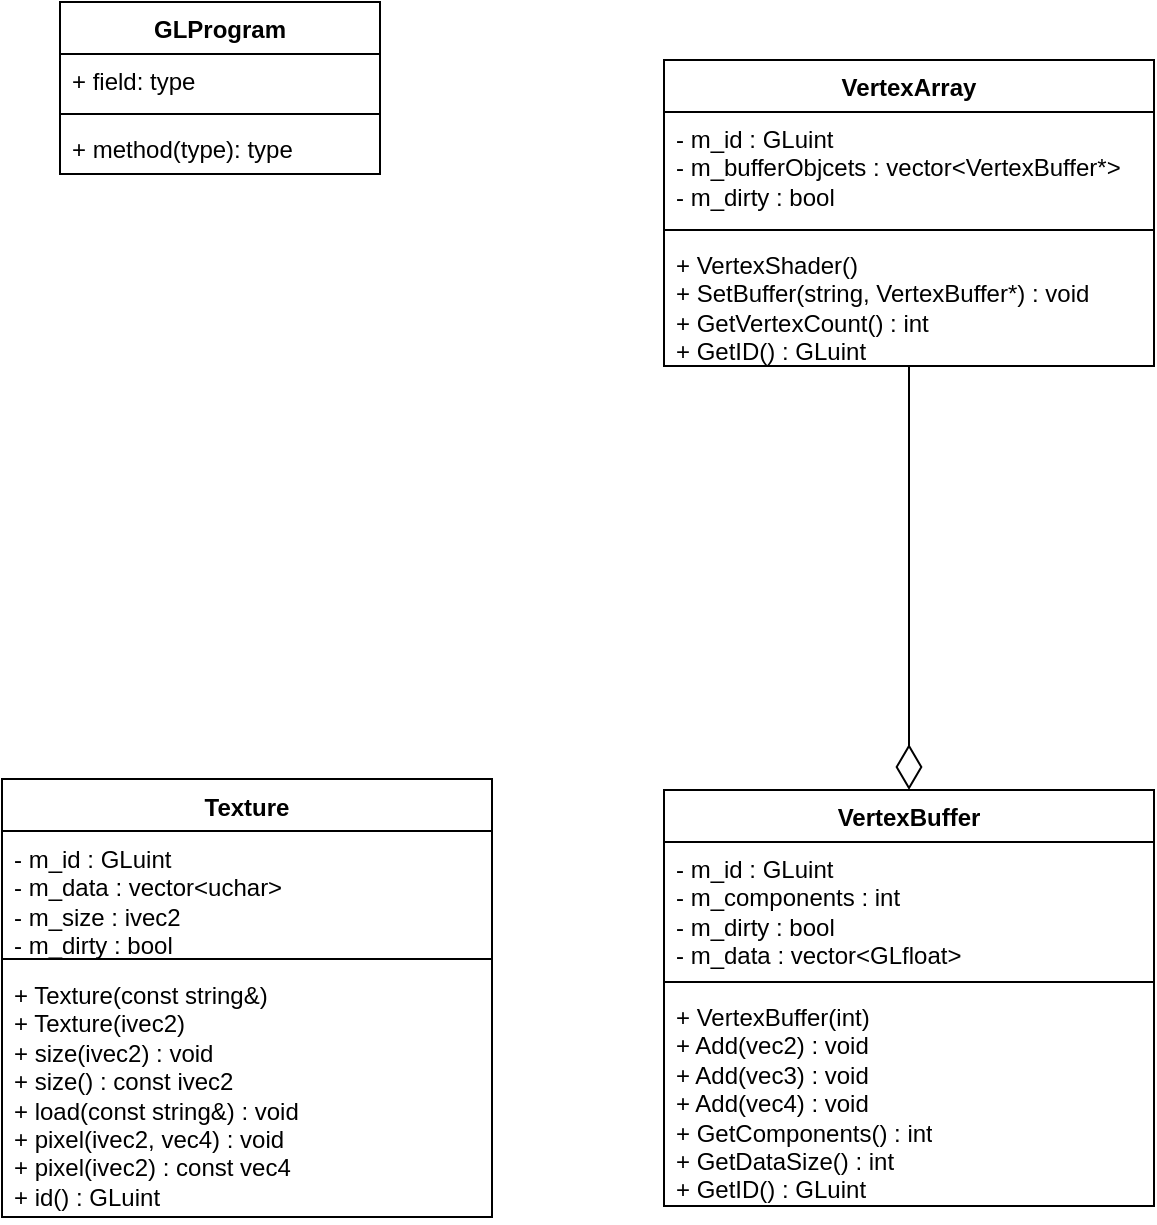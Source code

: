 <mxfile version="26.1.0">
  <diagram name="Page-1" id="QG35j7kPHG6dron8eKFu">
    <mxGraphModel dx="1278" dy="1141" grid="0" gridSize="10" guides="1" tooltips="1" connect="1" arrows="1" fold="1" page="0" pageScale="1" pageWidth="827" pageHeight="1169" math="0" shadow="0">
      <root>
        <mxCell id="0" />
        <mxCell id="1" parent="0" />
        <mxCell id="6eh-BqLAyIL026c5Pfip-1" value="GLProgram" style="swimlane;fontStyle=1;align=center;verticalAlign=top;childLayout=stackLayout;horizontal=1;startSize=26;horizontalStack=0;resizeParent=1;resizeParentMax=0;resizeLast=0;collapsible=1;marginBottom=0;whiteSpace=wrap;html=1;" vertex="1" parent="1">
          <mxGeometry x="153" y="164" width="160" height="86" as="geometry" />
        </mxCell>
        <mxCell id="6eh-BqLAyIL026c5Pfip-2" value="+ field: type" style="text;strokeColor=none;fillColor=none;align=left;verticalAlign=top;spacingLeft=4;spacingRight=4;overflow=hidden;rotatable=0;points=[[0,0.5],[1,0.5]];portConstraint=eastwest;whiteSpace=wrap;html=1;" vertex="1" parent="6eh-BqLAyIL026c5Pfip-1">
          <mxGeometry y="26" width="160" height="26" as="geometry" />
        </mxCell>
        <mxCell id="6eh-BqLAyIL026c5Pfip-3" value="" style="line;strokeWidth=1;fillColor=none;align=left;verticalAlign=middle;spacingTop=-1;spacingLeft=3;spacingRight=3;rotatable=0;labelPosition=right;points=[];portConstraint=eastwest;strokeColor=inherit;" vertex="1" parent="6eh-BqLAyIL026c5Pfip-1">
          <mxGeometry y="52" width="160" height="8" as="geometry" />
        </mxCell>
        <mxCell id="6eh-BqLAyIL026c5Pfip-4" value="+ method(type): type" style="text;strokeColor=none;fillColor=none;align=left;verticalAlign=top;spacingLeft=4;spacingRight=4;overflow=hidden;rotatable=0;points=[[0,0.5],[1,0.5]];portConstraint=eastwest;whiteSpace=wrap;html=1;" vertex="1" parent="6eh-BqLAyIL026c5Pfip-1">
          <mxGeometry y="60" width="160" height="26" as="geometry" />
        </mxCell>
        <mxCell id="6eh-BqLAyIL026c5Pfip-14" style="edgeStyle=orthogonalEdgeStyle;rounded=0;orthogonalLoop=1;jettySize=auto;html=1;endArrow=diamondThin;endFill=0;endSize=20;" edge="1" parent="1" source="6eh-BqLAyIL026c5Pfip-5" target="6eh-BqLAyIL026c5Pfip-9">
          <mxGeometry relative="1" as="geometry" />
        </mxCell>
        <mxCell id="6eh-BqLAyIL026c5Pfip-5" value="VertexArray" style="swimlane;fontStyle=1;align=center;verticalAlign=top;childLayout=stackLayout;horizontal=1;startSize=26;horizontalStack=0;resizeParent=1;resizeParentMax=0;resizeLast=0;collapsible=1;marginBottom=0;whiteSpace=wrap;html=1;" vertex="1" parent="1">
          <mxGeometry x="455" y="193" width="245" height="153" as="geometry" />
        </mxCell>
        <mxCell id="6eh-BqLAyIL026c5Pfip-6" value="- m_id : GLuint&lt;div&gt;- m_bufferObjcets : vector&amp;lt;VertexBuffer*&amp;gt;&lt;/div&gt;&lt;div&gt;- m_dirty : bool&lt;/div&gt;" style="text;strokeColor=none;fillColor=none;align=left;verticalAlign=top;spacingLeft=4;spacingRight=4;overflow=hidden;rotatable=0;points=[[0,0.5],[1,0.5]];portConstraint=eastwest;whiteSpace=wrap;html=1;" vertex="1" parent="6eh-BqLAyIL026c5Pfip-5">
          <mxGeometry y="26" width="245" height="55" as="geometry" />
        </mxCell>
        <mxCell id="6eh-BqLAyIL026c5Pfip-7" value="" style="line;strokeWidth=1;fillColor=none;align=left;verticalAlign=middle;spacingTop=-1;spacingLeft=3;spacingRight=3;rotatable=0;labelPosition=right;points=[];portConstraint=eastwest;strokeColor=inherit;" vertex="1" parent="6eh-BqLAyIL026c5Pfip-5">
          <mxGeometry y="81" width="245" height="8" as="geometry" />
        </mxCell>
        <mxCell id="6eh-BqLAyIL026c5Pfip-8" value="+ VertexShader()&lt;div&gt;+ SetBuffer(string, VertexBuffer*) : void&lt;/div&gt;&lt;div&gt;+ GetVertexCount() : int&lt;/div&gt;&lt;div&gt;+ GetID() : GLuint&lt;/div&gt;" style="text;strokeColor=none;fillColor=none;align=left;verticalAlign=top;spacingLeft=4;spacingRight=4;overflow=hidden;rotatable=0;points=[[0,0.5],[1,0.5]];portConstraint=eastwest;whiteSpace=wrap;html=1;" vertex="1" parent="6eh-BqLAyIL026c5Pfip-5">
          <mxGeometry y="89" width="245" height="64" as="geometry" />
        </mxCell>
        <mxCell id="6eh-BqLAyIL026c5Pfip-9" value="VertexBuffer" style="swimlane;fontStyle=1;align=center;verticalAlign=top;childLayout=stackLayout;horizontal=1;startSize=26;horizontalStack=0;resizeParent=1;resizeParentMax=0;resizeLast=0;collapsible=1;marginBottom=0;whiteSpace=wrap;html=1;" vertex="1" parent="1">
          <mxGeometry x="455" y="558" width="245" height="208" as="geometry" />
        </mxCell>
        <mxCell id="6eh-BqLAyIL026c5Pfip-10" value="- m_id : GLuint&lt;div&gt;- m_components : int&lt;/div&gt;&lt;div&gt;- m_dirty : bool&lt;/div&gt;&lt;div&gt;- m_data : vector&amp;lt;GLfloat&amp;gt;&lt;/div&gt;" style="text;strokeColor=none;fillColor=none;align=left;verticalAlign=top;spacingLeft=4;spacingRight=4;overflow=hidden;rotatable=0;points=[[0,0.5],[1,0.5]];portConstraint=eastwest;whiteSpace=wrap;html=1;" vertex="1" parent="6eh-BqLAyIL026c5Pfip-9">
          <mxGeometry y="26" width="245" height="66" as="geometry" />
        </mxCell>
        <mxCell id="6eh-BqLAyIL026c5Pfip-11" value="" style="line;strokeWidth=1;fillColor=none;align=left;verticalAlign=middle;spacingTop=-1;spacingLeft=3;spacingRight=3;rotatable=0;labelPosition=right;points=[];portConstraint=eastwest;strokeColor=inherit;" vertex="1" parent="6eh-BqLAyIL026c5Pfip-9">
          <mxGeometry y="92" width="245" height="8" as="geometry" />
        </mxCell>
        <mxCell id="6eh-BqLAyIL026c5Pfip-12" value="+ VertexBuffer(int)&lt;div&gt;+ Add(vec2) : void&lt;/div&gt;&lt;div&gt;+ Add(vec3) : void&lt;/div&gt;&lt;div&gt;+ Add(vec4) : void&lt;/div&gt;&lt;div&gt;+ GetComponents() : int&lt;/div&gt;&lt;div&gt;+ GetDataSize() : int&lt;/div&gt;&lt;div&gt;+ GetID() : GLuint&lt;/div&gt;" style="text;strokeColor=none;fillColor=none;align=left;verticalAlign=top;spacingLeft=4;spacingRight=4;overflow=hidden;rotatable=0;points=[[0,0.5],[1,0.5]];portConstraint=eastwest;whiteSpace=wrap;html=1;" vertex="1" parent="6eh-BqLAyIL026c5Pfip-9">
          <mxGeometry y="100" width="245" height="108" as="geometry" />
        </mxCell>
        <mxCell id="6eh-BqLAyIL026c5Pfip-15" value="Texture" style="swimlane;fontStyle=1;align=center;verticalAlign=top;childLayout=stackLayout;horizontal=1;startSize=26;horizontalStack=0;resizeParent=1;resizeParentMax=0;resizeLast=0;collapsible=1;marginBottom=0;whiteSpace=wrap;html=1;" vertex="1" parent="1">
          <mxGeometry x="124" y="552.5" width="245" height="219" as="geometry" />
        </mxCell>
        <mxCell id="6eh-BqLAyIL026c5Pfip-16" value="- m_id : GLuint&lt;div&gt;- m_data : vector&amp;lt;uchar&amp;gt;&lt;/div&gt;&lt;div&gt;- m_size : ivec2&lt;/div&gt;&lt;div&gt;- m_dirty : bool&lt;/div&gt;" style="text;strokeColor=none;fillColor=none;align=left;verticalAlign=top;spacingLeft=4;spacingRight=4;overflow=hidden;rotatable=0;points=[[0,0.5],[1,0.5]];portConstraint=eastwest;whiteSpace=wrap;html=1;" vertex="1" parent="6eh-BqLAyIL026c5Pfip-15">
          <mxGeometry y="26" width="245" height="60" as="geometry" />
        </mxCell>
        <mxCell id="6eh-BqLAyIL026c5Pfip-17" value="" style="line;strokeWidth=1;fillColor=none;align=left;verticalAlign=middle;spacingTop=-1;spacingLeft=3;spacingRight=3;rotatable=0;labelPosition=right;points=[];portConstraint=eastwest;strokeColor=inherit;" vertex="1" parent="6eh-BqLAyIL026c5Pfip-15">
          <mxGeometry y="86" width="245" height="8" as="geometry" />
        </mxCell>
        <mxCell id="6eh-BqLAyIL026c5Pfip-18" value="+ Texture(const string&amp;amp;)&lt;div&gt;+ Texture(ivec2)&lt;/div&gt;&lt;div&gt;+ size(ivec2) : void&lt;/div&gt;&lt;div&gt;+ size() : const ivec2&lt;/div&gt;&lt;div&gt;+ load(const string&amp;amp;) : void&lt;/div&gt;&lt;div&gt;+ pixel(ivec2, vec4) : void&lt;/div&gt;&lt;div&gt;+ pixel(ivec2) : const vec4&lt;/div&gt;&lt;div&gt;+ id() : GLuint&lt;/div&gt;" style="text;strokeColor=none;fillColor=none;align=left;verticalAlign=top;spacingLeft=4;spacingRight=4;overflow=hidden;rotatable=0;points=[[0,0.5],[1,0.5]];portConstraint=eastwest;whiteSpace=wrap;html=1;" vertex="1" parent="6eh-BqLAyIL026c5Pfip-15">
          <mxGeometry y="94" width="245" height="125" as="geometry" />
        </mxCell>
      </root>
    </mxGraphModel>
  </diagram>
</mxfile>
